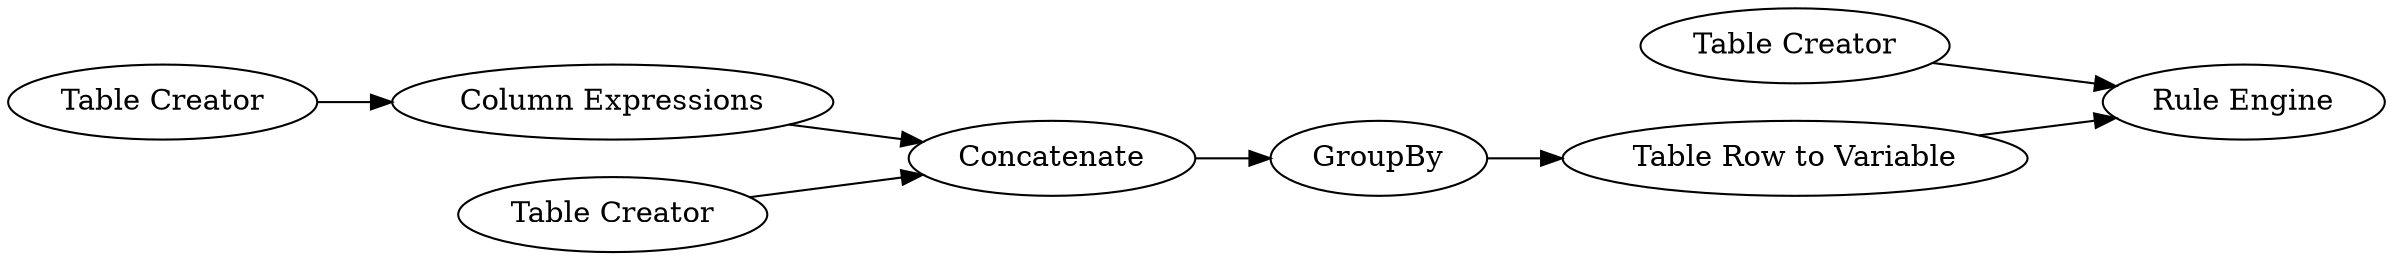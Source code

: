 digraph {
	1 [label="Table Creator"]
	2 [label="Table Creator"]
	13 [label="Rule Engine"]
	14 [label="Column Expressions"]
	15 [label=GroupBy]
	16 [label="Table Row to Variable"]
	19 [label=Concatenate]
	20 [label="Table Creator"]
	1 -> 13
	2 -> 14
	14 -> 19
	15 -> 16
	16 -> 13
	19 -> 15
	20 -> 19
	rankdir=LR
}
